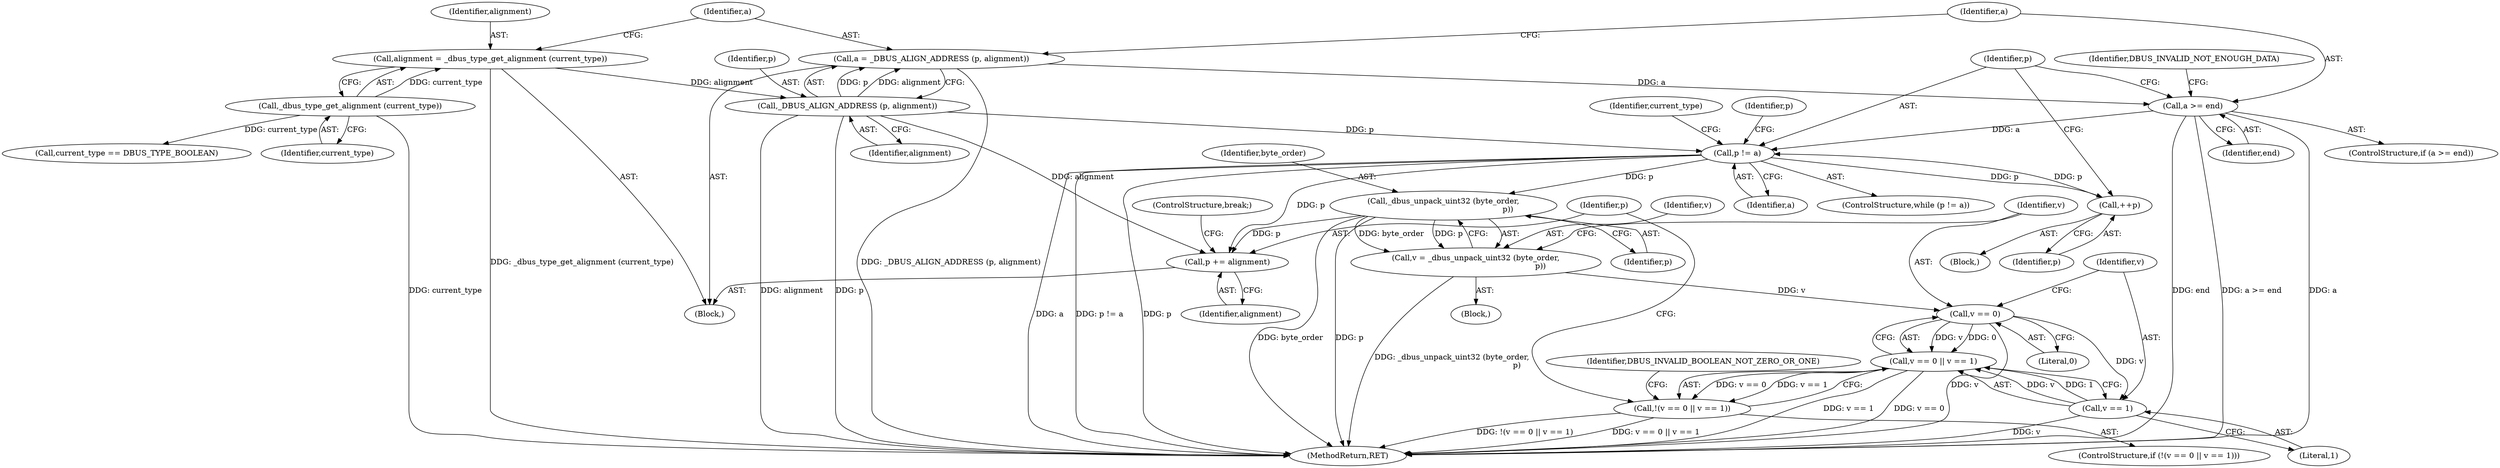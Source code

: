 digraph "0_dbus_7d65a3a6ed8815e34a99c680ac3869fde49dbbd4@pointer" {
"1000178" [label="(Call,_dbus_unpack_uint32 (byte_order,\n                                                     p))"];
"1000157" [label="(Call,p != a)"];
"1000168" [label="(Call,++p)"];
"1000147" [label="(Call,_DBUS_ALIGN_ADDRESS (p, alignment))"];
"1000141" [label="(Call,alignment = _dbus_type_get_alignment (current_type))"];
"1000143" [label="(Call,_dbus_type_get_alignment (current_type))"];
"1000151" [label="(Call,a >= end)"];
"1000145" [label="(Call,a = _DBUS_ALIGN_ADDRESS (p, alignment))"];
"1000176" [label="(Call,v = _dbus_unpack_uint32 (byte_order,\n                                                     p))"];
"1000184" [label="(Call,v == 0)"];
"1000183" [label="(Call,v == 0 || v == 1)"];
"1000182" [label="(Call,!(v == 0 || v == 1))"];
"1000187" [label="(Call,v == 1)"];
"1000192" [label="(Call,p += alignment)"];
"1000151" [label="(Call,a >= end)"];
"1000150" [label="(ControlStructure,if (a >= end))"];
"1000155" [label="(Identifier,DBUS_INVALID_NOT_ENOUGH_DATA)"];
"1000143" [label="(Call,_dbus_type_get_alignment (current_type))"];
"1000186" [label="(Literal,0)"];
"1000180" [label="(Identifier,p)"];
"1000141" [label="(Call,alignment = _dbus_type_get_alignment (current_type))"];
"1000142" [label="(Identifier,alignment)"];
"1000181" [label="(ControlStructure,if (!(v == 0 || v == 1)))"];
"1000184" [label="(Call,v == 0)"];
"1000176" [label="(Call,v = _dbus_unpack_uint32 (byte_order,\n                                                     p))"];
"1000169" [label="(Identifier,p)"];
"1000160" [label="(Block,)"];
"1000159" [label="(Identifier,a)"];
"1000191" [label="(Identifier,DBUS_INVALID_BOOLEAN_NOT_ZERO_OR_ONE)"];
"1000177" [label="(Identifier,v)"];
"1000183" [label="(Call,v == 0 || v == 1)"];
"1000194" [label="(Identifier,alignment)"];
"1000144" [label="(Identifier,current_type)"];
"1000153" [label="(Identifier,end)"];
"1000174" [label="(Block,)"];
"1000171" [label="(Call,current_type == DBUS_TYPE_BOOLEAN)"];
"1000193" [label="(Identifier,p)"];
"1000185" [label="(Identifier,v)"];
"1000156" [label="(ControlStructure,while (p != a))"];
"1000157" [label="(Call,p != a)"];
"1000753" [label="(MethodReturn,RET)"];
"1000182" [label="(Call,!(v == 0 || v == 1))"];
"1000189" [label="(Literal,1)"];
"1000147" [label="(Call,_DBUS_ALIGN_ADDRESS (p, alignment))"];
"1000179" [label="(Identifier,byte_order)"];
"1000195" [label="(ControlStructure,break;)"];
"1000192" [label="(Call,p += alignment)"];
"1000145" [label="(Call,a = _DBUS_ALIGN_ADDRESS (p, alignment))"];
"1000152" [label="(Identifier,a)"];
"1000126" [label="(Block,)"];
"1000178" [label="(Call,_dbus_unpack_uint32 (byte_order,\n                                                     p))"];
"1000149" [label="(Identifier,alignment)"];
"1000187" [label="(Call,v == 1)"];
"1000158" [label="(Identifier,p)"];
"1000168" [label="(Call,++p)"];
"1000146" [label="(Identifier,a)"];
"1000188" [label="(Identifier,v)"];
"1000148" [label="(Identifier,p)"];
"1000164" [label="(Identifier,p)"];
"1000172" [label="(Identifier,current_type)"];
"1000178" -> "1000176"  [label="AST: "];
"1000178" -> "1000180"  [label="CFG: "];
"1000179" -> "1000178"  [label="AST: "];
"1000180" -> "1000178"  [label="AST: "];
"1000176" -> "1000178"  [label="CFG: "];
"1000178" -> "1000753"  [label="DDG: byte_order"];
"1000178" -> "1000753"  [label="DDG: p"];
"1000178" -> "1000176"  [label="DDG: byte_order"];
"1000178" -> "1000176"  [label="DDG: p"];
"1000157" -> "1000178"  [label="DDG: p"];
"1000178" -> "1000192"  [label="DDG: p"];
"1000157" -> "1000156"  [label="AST: "];
"1000157" -> "1000159"  [label="CFG: "];
"1000158" -> "1000157"  [label="AST: "];
"1000159" -> "1000157"  [label="AST: "];
"1000164" -> "1000157"  [label="CFG: "];
"1000172" -> "1000157"  [label="CFG: "];
"1000157" -> "1000753"  [label="DDG: a"];
"1000157" -> "1000753"  [label="DDG: p != a"];
"1000157" -> "1000753"  [label="DDG: p"];
"1000168" -> "1000157"  [label="DDG: p"];
"1000147" -> "1000157"  [label="DDG: p"];
"1000151" -> "1000157"  [label="DDG: a"];
"1000157" -> "1000168"  [label="DDG: p"];
"1000157" -> "1000192"  [label="DDG: p"];
"1000168" -> "1000160"  [label="AST: "];
"1000168" -> "1000169"  [label="CFG: "];
"1000169" -> "1000168"  [label="AST: "];
"1000158" -> "1000168"  [label="CFG: "];
"1000147" -> "1000145"  [label="AST: "];
"1000147" -> "1000149"  [label="CFG: "];
"1000148" -> "1000147"  [label="AST: "];
"1000149" -> "1000147"  [label="AST: "];
"1000145" -> "1000147"  [label="CFG: "];
"1000147" -> "1000753"  [label="DDG: alignment"];
"1000147" -> "1000753"  [label="DDG: p"];
"1000147" -> "1000145"  [label="DDG: p"];
"1000147" -> "1000145"  [label="DDG: alignment"];
"1000141" -> "1000147"  [label="DDG: alignment"];
"1000147" -> "1000192"  [label="DDG: alignment"];
"1000141" -> "1000126"  [label="AST: "];
"1000141" -> "1000143"  [label="CFG: "];
"1000142" -> "1000141"  [label="AST: "];
"1000143" -> "1000141"  [label="AST: "];
"1000146" -> "1000141"  [label="CFG: "];
"1000141" -> "1000753"  [label="DDG: _dbus_type_get_alignment (current_type)"];
"1000143" -> "1000141"  [label="DDG: current_type"];
"1000143" -> "1000144"  [label="CFG: "];
"1000144" -> "1000143"  [label="AST: "];
"1000143" -> "1000753"  [label="DDG: current_type"];
"1000143" -> "1000171"  [label="DDG: current_type"];
"1000151" -> "1000150"  [label="AST: "];
"1000151" -> "1000153"  [label="CFG: "];
"1000152" -> "1000151"  [label="AST: "];
"1000153" -> "1000151"  [label="AST: "];
"1000155" -> "1000151"  [label="CFG: "];
"1000158" -> "1000151"  [label="CFG: "];
"1000151" -> "1000753"  [label="DDG: a >= end"];
"1000151" -> "1000753"  [label="DDG: a"];
"1000151" -> "1000753"  [label="DDG: end"];
"1000145" -> "1000151"  [label="DDG: a"];
"1000145" -> "1000126"  [label="AST: "];
"1000146" -> "1000145"  [label="AST: "];
"1000152" -> "1000145"  [label="CFG: "];
"1000145" -> "1000753"  [label="DDG: _DBUS_ALIGN_ADDRESS (p, alignment)"];
"1000176" -> "1000174"  [label="AST: "];
"1000177" -> "1000176"  [label="AST: "];
"1000185" -> "1000176"  [label="CFG: "];
"1000176" -> "1000753"  [label="DDG: _dbus_unpack_uint32 (byte_order,\n                                                     p)"];
"1000176" -> "1000184"  [label="DDG: v"];
"1000184" -> "1000183"  [label="AST: "];
"1000184" -> "1000186"  [label="CFG: "];
"1000185" -> "1000184"  [label="AST: "];
"1000186" -> "1000184"  [label="AST: "];
"1000188" -> "1000184"  [label="CFG: "];
"1000183" -> "1000184"  [label="CFG: "];
"1000184" -> "1000753"  [label="DDG: v"];
"1000184" -> "1000183"  [label="DDG: v"];
"1000184" -> "1000183"  [label="DDG: 0"];
"1000184" -> "1000187"  [label="DDG: v"];
"1000183" -> "1000182"  [label="AST: "];
"1000183" -> "1000187"  [label="CFG: "];
"1000187" -> "1000183"  [label="AST: "];
"1000182" -> "1000183"  [label="CFG: "];
"1000183" -> "1000753"  [label="DDG: v == 1"];
"1000183" -> "1000753"  [label="DDG: v == 0"];
"1000183" -> "1000182"  [label="DDG: v == 0"];
"1000183" -> "1000182"  [label="DDG: v == 1"];
"1000187" -> "1000183"  [label="DDG: v"];
"1000187" -> "1000183"  [label="DDG: 1"];
"1000182" -> "1000181"  [label="AST: "];
"1000191" -> "1000182"  [label="CFG: "];
"1000193" -> "1000182"  [label="CFG: "];
"1000182" -> "1000753"  [label="DDG: !(v == 0 || v == 1)"];
"1000182" -> "1000753"  [label="DDG: v == 0 || v == 1"];
"1000187" -> "1000189"  [label="CFG: "];
"1000188" -> "1000187"  [label="AST: "];
"1000189" -> "1000187"  [label="AST: "];
"1000187" -> "1000753"  [label="DDG: v"];
"1000192" -> "1000126"  [label="AST: "];
"1000192" -> "1000194"  [label="CFG: "];
"1000193" -> "1000192"  [label="AST: "];
"1000194" -> "1000192"  [label="AST: "];
"1000195" -> "1000192"  [label="CFG: "];
}
